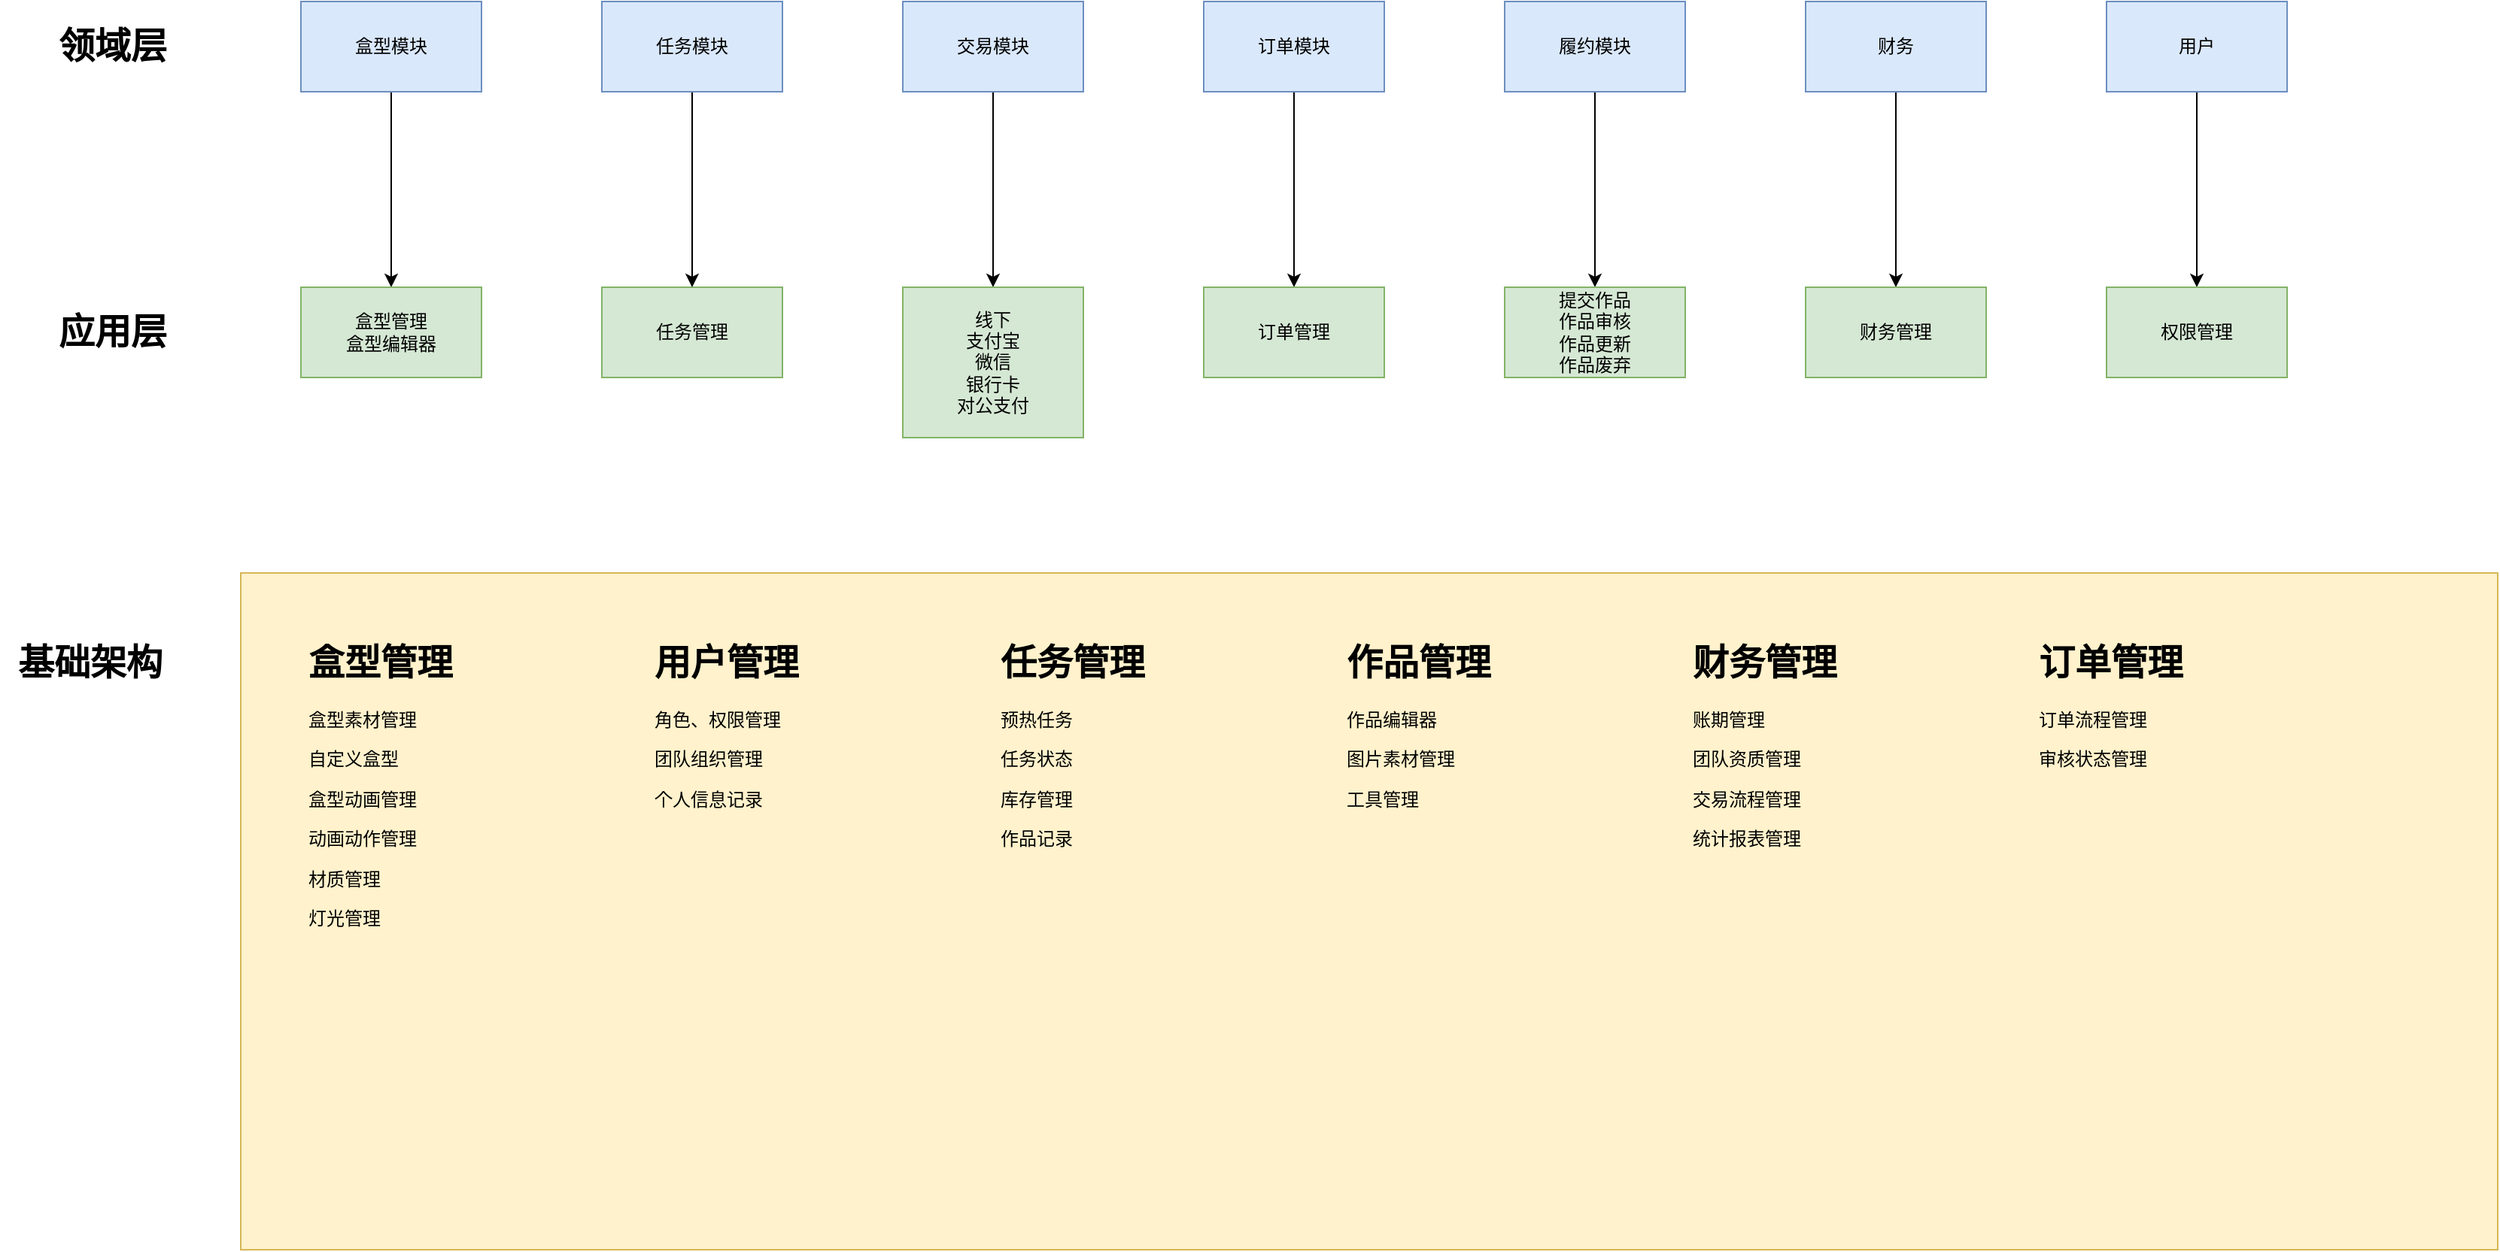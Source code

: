 <mxfile version="14.7.6" type="github">
  <diagram id="prtHgNgQTEPvFCAcTncT" name="Page-1">
    <mxGraphModel dx="1640" dy="457" grid="1" gridSize="10" guides="1" tooltips="1" connect="1" arrows="1" fold="1" page="1" pageScale="1" pageWidth="827" pageHeight="1169" math="0" shadow="0">
      <root>
        <mxCell id="0" />
        <mxCell id="1" parent="0" />
        <mxCell id="T7KhoSbm_cnwnL_aputI-1" value="任务管理" style="rounded=0;whiteSpace=wrap;html=1;fillColor=#d5e8d4;strokeColor=#82b366;" parent="1" vertex="1">
          <mxGeometry x="240" y="570" width="120" height="60" as="geometry" />
        </mxCell>
        <mxCell id="T7KhoSbm_cnwnL_aputI-2" value="&lt;h1&gt;&lt;font style=&quot;vertical-align: inherit&quot;&gt;&lt;font style=&quot;vertical-align: inherit&quot;&gt;&lt;font style=&quot;vertical-align: inherit&quot;&gt;&lt;font style=&quot;vertical-align: inherit&quot;&gt;&lt;font style=&quot;vertical-align: inherit&quot;&gt;&lt;font style=&quot;vertical-align: inherit&quot;&gt;应用层&lt;/font&gt;&lt;/font&gt;&lt;/font&gt;&lt;/font&gt;&lt;/font&gt;&lt;/font&gt;&lt;/h1&gt;" style="text;html=1;strokeColor=none;fillColor=none;align=center;verticalAlign=middle;whiteSpace=wrap;rounded=0;" parent="1" vertex="1">
          <mxGeometry x="-130" y="580" width="90" height="40" as="geometry" />
        </mxCell>
        <mxCell id="T7KhoSbm_cnwnL_aputI-3" value="&lt;h1&gt;&lt;font style=&quot;vertical-align: inherit&quot;&gt;&lt;font style=&quot;vertical-align: inherit&quot;&gt;&lt;font style=&quot;vertical-align: inherit&quot;&gt;&lt;font style=&quot;vertical-align: inherit&quot;&gt;&lt;font style=&quot;vertical-align: inherit&quot;&gt;&lt;font style=&quot;vertical-align: inherit&quot;&gt;&lt;font style=&quot;vertical-align: inherit&quot;&gt;&lt;font style=&quot;vertical-align: inherit&quot;&gt;领域层&lt;/font&gt;&lt;/font&gt;&lt;/font&gt;&lt;/font&gt;&lt;/font&gt;&lt;/font&gt;&lt;/font&gt;&lt;/font&gt;&lt;/h1&gt;" style="text;html=1;strokeColor=none;fillColor=none;align=center;verticalAlign=middle;whiteSpace=wrap;rounded=0;" parent="1" vertex="1">
          <mxGeometry x="-130" y="390" width="90" height="40" as="geometry" />
        </mxCell>
        <mxCell id="T7KhoSbm_cnwnL_aputI-13" style="edgeStyle=orthogonalEdgeStyle;rounded=0;orthogonalLoop=1;jettySize=auto;html=1;" parent="1" source="T7KhoSbm_cnwnL_aputI-4" target="T7KhoSbm_cnwnL_aputI-1" edge="1">
          <mxGeometry relative="1" as="geometry" />
        </mxCell>
        <mxCell id="T7KhoSbm_cnwnL_aputI-4" value="任务模块" style="rounded=0;whiteSpace=wrap;html=1;fillColor=#dae8fc;strokeColor=#6c8ebf;" parent="1" vertex="1">
          <mxGeometry x="240" y="380" width="120" height="60" as="geometry" />
        </mxCell>
        <mxCell id="T7KhoSbm_cnwnL_aputI-15" style="edgeStyle=orthogonalEdgeStyle;rounded=0;orthogonalLoop=1;jettySize=auto;html=1;" parent="1" source="T7KhoSbm_cnwnL_aputI-5" target="T7KhoSbm_cnwnL_aputI-14" edge="1">
          <mxGeometry relative="1" as="geometry" />
        </mxCell>
        <mxCell id="T7KhoSbm_cnwnL_aputI-5" value="订单模块" style="rounded=0;whiteSpace=wrap;html=1;fillColor=#dae8fc;strokeColor=#6c8ebf;" parent="1" vertex="1">
          <mxGeometry x="640" y="380" width="120" height="60" as="geometry" />
        </mxCell>
        <mxCell id="T7KhoSbm_cnwnL_aputI-19" style="edgeStyle=orthogonalEdgeStyle;rounded=0;orthogonalLoop=1;jettySize=auto;html=1;entryX=0.5;entryY=0;entryDx=0;entryDy=0;" parent="1" source="T7KhoSbm_cnwnL_aputI-6" target="T7KhoSbm_cnwnL_aputI-16" edge="1">
          <mxGeometry relative="1" as="geometry" />
        </mxCell>
        <mxCell id="T7KhoSbm_cnwnL_aputI-6" value="财务" style="rounded=0;whiteSpace=wrap;html=1;fillColor=#dae8fc;strokeColor=#6c8ebf;" parent="1" vertex="1">
          <mxGeometry x="1040" y="380" width="120" height="60" as="geometry" />
        </mxCell>
        <mxCell id="T7KhoSbm_cnwnL_aputI-20" style="edgeStyle=orthogonalEdgeStyle;rounded=0;orthogonalLoop=1;jettySize=auto;html=1;entryX=0.5;entryY=0;entryDx=0;entryDy=0;" parent="1" source="T7KhoSbm_cnwnL_aputI-7" target="T7KhoSbm_cnwnL_aputI-17" edge="1">
          <mxGeometry relative="1" as="geometry" />
        </mxCell>
        <mxCell id="T7KhoSbm_cnwnL_aputI-7" value="用户" style="rounded=0;whiteSpace=wrap;html=1;fillColor=#dae8fc;strokeColor=#6c8ebf;" parent="1" vertex="1">
          <mxGeometry x="1240" y="380" width="120" height="60" as="geometry" />
        </mxCell>
        <mxCell id="T7KhoSbm_cnwnL_aputI-21" style="edgeStyle=orthogonalEdgeStyle;rounded=0;orthogonalLoop=1;jettySize=auto;html=1;entryX=0.5;entryY=0;entryDx=0;entryDy=0;" parent="1" source="T7KhoSbm_cnwnL_aputI-8" target="T7KhoSbm_cnwnL_aputI-18" edge="1">
          <mxGeometry relative="1" as="geometry" />
        </mxCell>
        <mxCell id="T7KhoSbm_cnwnL_aputI-8" value="盒型模块" style="rounded=0;whiteSpace=wrap;html=1;fillColor=#dae8fc;strokeColor=#6c8ebf;" parent="1" vertex="1">
          <mxGeometry x="40" y="380" width="120" height="60" as="geometry" />
        </mxCell>
        <mxCell id="T7KhoSbm_cnwnL_aputI-14" value="订单管理" style="rounded=0;whiteSpace=wrap;html=1;fillColor=#d5e8d4;strokeColor=#82b366;" parent="1" vertex="1">
          <mxGeometry x="640" y="570" width="120" height="60" as="geometry" />
        </mxCell>
        <mxCell id="T7KhoSbm_cnwnL_aputI-16" value="财务管理" style="rounded=0;whiteSpace=wrap;html=1;fillColor=#d5e8d4;strokeColor=#82b366;" parent="1" vertex="1">
          <mxGeometry x="1040" y="570" width="120" height="60" as="geometry" />
        </mxCell>
        <mxCell id="T7KhoSbm_cnwnL_aputI-17" value="权限管理" style="rounded=0;whiteSpace=wrap;html=1;fillColor=#d5e8d4;strokeColor=#82b366;" parent="1" vertex="1">
          <mxGeometry x="1240" y="570" width="120" height="60" as="geometry" />
        </mxCell>
        <mxCell id="T7KhoSbm_cnwnL_aputI-18" value="盒型管理&lt;br&gt;盒型编辑器" style="rounded=0;whiteSpace=wrap;html=1;fillColor=#d5e8d4;strokeColor=#82b366;" parent="1" vertex="1">
          <mxGeometry x="40" y="570" width="120" height="60" as="geometry" />
        </mxCell>
        <mxCell id="T7KhoSbm_cnwnL_aputI-27" style="edgeStyle=orthogonalEdgeStyle;rounded=0;orthogonalLoop=1;jettySize=auto;html=1;" parent="1" source="T7KhoSbm_cnwnL_aputI-28" target="T7KhoSbm_cnwnL_aputI-30" edge="1">
          <mxGeometry relative="1" as="geometry" />
        </mxCell>
        <mxCell id="T7KhoSbm_cnwnL_aputI-28" value="交易模块" style="rounded=0;whiteSpace=wrap;html=1;fillColor=#dae8fc;strokeColor=#6c8ebf;" parent="1" vertex="1">
          <mxGeometry x="440" y="380" width="120" height="60" as="geometry" />
        </mxCell>
        <mxCell id="T7KhoSbm_cnwnL_aputI-30" value="线下&lt;br&gt;支付宝&lt;br&gt;微信&lt;br&gt;银行卡&lt;br&gt;对公支付" style="rounded=0;whiteSpace=wrap;html=1;fillColor=#d5e8d4;strokeColor=#82b366;" parent="1" vertex="1">
          <mxGeometry x="440" y="570" width="120" height="100" as="geometry" />
        </mxCell>
        <mxCell id="T7KhoSbm_cnwnL_aputI-38" value="&lt;h1&gt;&lt;font style=&quot;vertical-align: inherit&quot;&gt;&lt;font style=&quot;vertical-align: inherit&quot;&gt;&lt;font style=&quot;vertical-align: inherit&quot;&gt;&lt;font style=&quot;vertical-align: inherit&quot;&gt;&lt;font style=&quot;vertical-align: inherit&quot;&gt;&lt;font style=&quot;vertical-align: inherit&quot;&gt;基础架构&lt;/font&gt;&lt;/font&gt;&lt;/font&gt;&lt;/font&gt;&lt;/font&gt;&lt;/font&gt;&lt;/h1&gt;" style="text;html=1;strokeColor=none;fillColor=none;align=center;verticalAlign=middle;whiteSpace=wrap;rounded=0;" parent="1" vertex="1">
          <mxGeometry x="-160" y="800" width="120" height="40" as="geometry" />
        </mxCell>
        <mxCell id="T7KhoSbm_cnwnL_aputI-39" value="" style="rounded=0;whiteSpace=wrap;html=1;fillColor=#fff2cc;strokeColor=#d6b656;align=center;" parent="1" vertex="1">
          <mxGeometry y="760" width="1500" height="450" as="geometry" />
        </mxCell>
        <mxCell id="T7KhoSbm_cnwnL_aputI-44" value="&lt;h1&gt;盒型管理&lt;/h1&gt;&lt;p&gt;&lt;span&gt;盒型素材管理&lt;/span&gt;&lt;/p&gt;&lt;p&gt;自定义盒型&lt;span&gt;&lt;br&gt;&lt;/span&gt;&lt;/p&gt;&lt;p&gt;盒型动画管理&lt;/p&gt;&lt;p&gt;动画动作管理&lt;/p&gt;&lt;p&gt;材质管理&lt;/p&gt;&lt;p&gt;灯光管理&lt;/p&gt;" style="text;html=1;strokeColor=none;fillColor=none;spacing=5;spacingTop=-20;whiteSpace=wrap;overflow=hidden;rounded=0;" parent="1" vertex="1">
          <mxGeometry x="40" y="800" width="190" height="210" as="geometry" />
        </mxCell>
        <mxCell id="T7KhoSbm_cnwnL_aputI-45" value="&lt;h1&gt;用户管理&lt;/h1&gt;&lt;p&gt;角色、权限管理&lt;/p&gt;&lt;p&gt;团队组织管理&lt;/p&gt;&lt;p&gt;个人信息记录&lt;/p&gt;&lt;p&gt;&lt;br&gt;&lt;/p&gt;&lt;p&gt;&lt;br&gt;&lt;/p&gt;" style="text;html=1;strokeColor=none;fillColor=none;spacing=5;spacingTop=-20;whiteSpace=wrap;overflow=hidden;rounded=0;" parent="1" vertex="1">
          <mxGeometry x="270" y="800" width="190" height="210" as="geometry" />
        </mxCell>
        <mxCell id="T7KhoSbm_cnwnL_aputI-46" value="&lt;h1&gt;任务管理&lt;/h1&gt;&lt;p&gt;预热任务&lt;/p&gt;&lt;p&gt;任务状态&lt;/p&gt;&lt;p&gt;库存管理&lt;/p&gt;&lt;p&gt;作品记录&lt;/p&gt;&lt;p&gt;&lt;br&gt;&lt;/p&gt;" style="text;html=1;strokeColor=none;fillColor=none;spacing=5;spacingTop=-20;whiteSpace=wrap;overflow=hidden;rounded=0;" parent="1" vertex="1">
          <mxGeometry x="500" y="800" width="190" height="210" as="geometry" />
        </mxCell>
        <mxCell id="T7KhoSbm_cnwnL_aputI-47" value="&lt;h1&gt;作品管理&lt;/h1&gt;&lt;p&gt;作品编辑器&lt;/p&gt;&lt;p&gt;图片素材管理&lt;/p&gt;&lt;p&gt;工具管理&lt;/p&gt;&lt;p&gt;&lt;br&gt;&lt;/p&gt;&lt;p&gt;&lt;br&gt;&lt;/p&gt;" style="text;html=1;strokeColor=none;fillColor=none;spacing=5;spacingTop=-20;whiteSpace=wrap;overflow=hidden;rounded=0;" parent="1" vertex="1">
          <mxGeometry x="730" y="800" width="190" height="210" as="geometry" />
        </mxCell>
        <mxCell id="T7KhoSbm_cnwnL_aputI-48" value="&lt;h1&gt;财务管理&lt;/h1&gt;&lt;p&gt;账期管理&lt;/p&gt;&lt;p&gt;团队资质管理&lt;/p&gt;&lt;p&gt;交易流程管理&lt;/p&gt;&lt;p&gt;统计报表管理&lt;/p&gt;&lt;p&gt;&lt;br&gt;&lt;/p&gt;&lt;p&gt;&lt;br&gt;&lt;/p&gt;&lt;p&gt;&lt;br&gt;&lt;/p&gt;" style="text;html=1;strokeColor=none;fillColor=none;spacing=5;spacingTop=-20;whiteSpace=wrap;overflow=hidden;rounded=0;" parent="1" vertex="1">
          <mxGeometry x="960" y="800" width="190" height="210" as="geometry" />
        </mxCell>
        <mxCell id="T7KhoSbm_cnwnL_aputI-49" value="&lt;h1&gt;订单管理&lt;/h1&gt;&lt;p&gt;订单流程管理&lt;/p&gt;&lt;p&gt;审核状态管理&lt;/p&gt;&lt;p&gt;&lt;br&gt;&lt;/p&gt;&lt;p&gt;&lt;br&gt;&lt;/p&gt;&lt;p&gt;&lt;br&gt;&lt;/p&gt;&lt;p&gt;&lt;br&gt;&lt;/p&gt;" style="text;html=1;strokeColor=none;fillColor=none;spacing=5;spacingTop=-20;whiteSpace=wrap;overflow=hidden;rounded=0;" parent="1" vertex="1">
          <mxGeometry x="1190" y="800" width="190" height="210" as="geometry" />
        </mxCell>
        <mxCell id="YMBudcO-Z6hWMtXqkLba-1" style="edgeStyle=orthogonalEdgeStyle;rounded=0;orthogonalLoop=1;jettySize=auto;html=1;" edge="1" parent="1" source="YMBudcO-Z6hWMtXqkLba-2" target="YMBudcO-Z6hWMtXqkLba-3">
          <mxGeometry relative="1" as="geometry" />
        </mxCell>
        <mxCell id="YMBudcO-Z6hWMtXqkLba-2" value="履约模块" style="rounded=0;whiteSpace=wrap;html=1;fillColor=#dae8fc;strokeColor=#6c8ebf;" vertex="1" parent="1">
          <mxGeometry x="840" y="380" width="120" height="60" as="geometry" />
        </mxCell>
        <mxCell id="YMBudcO-Z6hWMtXqkLba-3" value="提交作品&lt;br&gt;作品审核&lt;br&gt;作品更新&lt;br&gt;作品废弃" style="rounded=0;whiteSpace=wrap;html=1;fillColor=#d5e8d4;strokeColor=#82b366;" vertex="1" parent="1">
          <mxGeometry x="840" y="570" width="120" height="60" as="geometry" />
        </mxCell>
      </root>
    </mxGraphModel>
  </diagram>
</mxfile>
